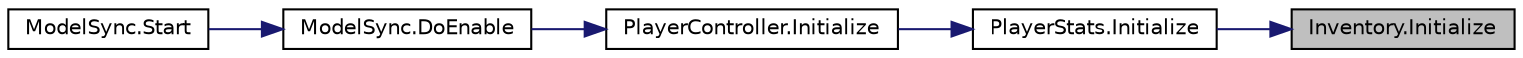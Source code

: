 digraph "Inventory.Initialize"
{
 // INTERACTIVE_SVG=YES
 // LATEX_PDF_SIZE
  bgcolor="transparent";
  edge [fontname="Helvetica",fontsize="10",labelfontname="Helvetica",labelfontsize="10"];
  node [fontname="Helvetica",fontsize="10",shape=record];
  rankdir="RL";
  Node1 [label="Inventory.Initialize",height=0.2,width=0.4,color="black", fillcolor="grey75", style="filled", fontcolor="black",tooltip=" "];
  Node1 -> Node2 [dir="back",color="midnightblue",fontsize="10",style="solid",fontname="Helvetica"];
  Node2 [label="PlayerStats.Initialize",height=0.2,width=0.4,color="black",URL="$class_player_stats.html#ae874ab5cbb490cbdcf3f5613b8bc2240",tooltip="Initialize the actual Stats of the Player."];
  Node2 -> Node3 [dir="back",color="midnightblue",fontsize="10",style="solid",fontname="Helvetica"];
  Node3 [label="PlayerController.Initialize",height=0.2,width=0.4,color="black",URL="$class_player_controller.html#a75e94e4fd555e57e55ab4b7e54024dcf",tooltip="Initialize the PlayerController."];
  Node3 -> Node4 [dir="back",color="midnightblue",fontsize="10",style="solid",fontname="Helvetica"];
  Node4 [label="ModelSync.DoEnable",height=0.2,width=0.4,color="black",URL="$class_model_sync.html#ab8359f73ae31a7f926c80ebcd7e9444a",tooltip="This starts all the initialization chain for the player."];
  Node4 -> Node5 [dir="back",color="midnightblue",fontsize="10",style="solid",fontname="Helvetica"];
  Node5 [label="ModelSync.Start",height=0.2,width=0.4,color="black",URL="$class_model_sync.html#a47be08ee3bbd2a173514e74da3dd65cb",tooltip=" "];
}
